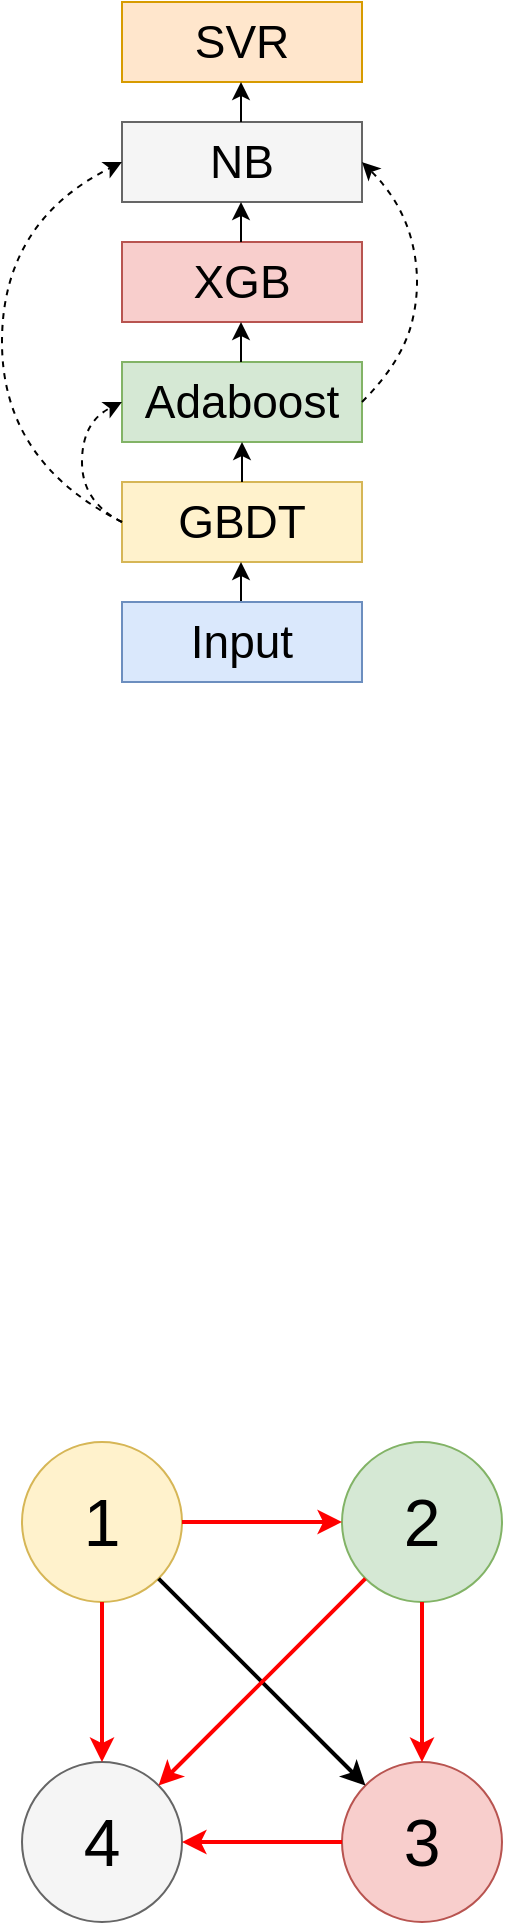 <mxfile version="14.0.3" type="github">
  <diagram id="kgpKYQtTHZ0yAKxKKP6v" name="Page-1">
    <mxGraphModel dx="1260" dy="703" grid="1" gridSize="10" guides="1" tooltips="1" connect="1" arrows="1" fold="1" page="1" pageScale="1" pageWidth="850" pageHeight="1100" math="0" shadow="0">
      <root>
        <mxCell id="0" />
        <mxCell id="1" parent="0" />
        <mxCell id="vWota-20edO6ia-WjHYR-1" value="" style="rounded=0;whiteSpace=wrap;html=1;fillColor=#ffe6cc;strokeColor=#d79b00;" vertex="1" parent="1">
          <mxGeometry x="330" y="80" width="120" height="40" as="geometry" />
        </mxCell>
        <mxCell id="vWota-20edO6ia-WjHYR-3" value="" style="rounded=0;whiteSpace=wrap;html=1;fillColor=#f5f5f5;strokeColor=#666666;fontColor=#333333;" vertex="1" parent="1">
          <mxGeometry x="330" y="140" width="120" height="40" as="geometry" />
        </mxCell>
        <mxCell id="vWota-20edO6ia-WjHYR-4" value="" style="rounded=0;whiteSpace=wrap;html=1;fillColor=#f8cecc;strokeColor=#b85450;" vertex="1" parent="1">
          <mxGeometry x="330" y="200" width="120" height="40" as="geometry" />
        </mxCell>
        <mxCell id="vWota-20edO6ia-WjHYR-5" value="" style="rounded=0;whiteSpace=wrap;html=1;fillColor=#d5e8d4;strokeColor=#82b366;" vertex="1" parent="1">
          <mxGeometry x="330" y="260" width="120" height="40" as="geometry" />
        </mxCell>
        <mxCell id="vWota-20edO6ia-WjHYR-6" value="" style="rounded=0;whiteSpace=wrap;html=1;fillColor=#fff2cc;strokeColor=#d6b656;" vertex="1" parent="1">
          <mxGeometry x="330" y="320" width="120" height="40" as="geometry" />
        </mxCell>
        <mxCell id="vWota-20edO6ia-WjHYR-7" value="" style="endArrow=classic;html=1;exitX=0.5;exitY=0;exitDx=0;exitDy=0;entryX=0.5;entryY=1;entryDx=0;entryDy=0;" edge="1" parent="1" source="vWota-20edO6ia-WjHYR-6" target="vWota-20edO6ia-WjHYR-5">
          <mxGeometry width="50" height="50" relative="1" as="geometry">
            <mxPoint x="400" y="270" as="sourcePoint" />
            <mxPoint x="450" y="220" as="targetPoint" />
          </mxGeometry>
        </mxCell>
        <mxCell id="vWota-20edO6ia-WjHYR-8" value="" style="endArrow=classic;html=1;exitX=0.5;exitY=0;exitDx=0;exitDy=0;entryX=0.5;entryY=1;entryDx=0;entryDy=0;" edge="1" parent="1">
          <mxGeometry width="50" height="50" relative="1" as="geometry">
            <mxPoint x="389.5" y="260" as="sourcePoint" />
            <mxPoint x="389.5" y="240" as="targetPoint" />
          </mxGeometry>
        </mxCell>
        <mxCell id="vWota-20edO6ia-WjHYR-9" value="" style="endArrow=classic;html=1;exitX=0.5;exitY=0;exitDx=0;exitDy=0;entryX=0.5;entryY=1;entryDx=0;entryDy=0;" edge="1" parent="1">
          <mxGeometry width="50" height="50" relative="1" as="geometry">
            <mxPoint x="389.5" y="380" as="sourcePoint" />
            <mxPoint x="389.5" y="360" as="targetPoint" />
          </mxGeometry>
        </mxCell>
        <mxCell id="vWota-20edO6ia-WjHYR-10" value="" style="endArrow=classic;html=1;exitX=0.5;exitY=0;exitDx=0;exitDy=0;entryX=0.5;entryY=1;entryDx=0;entryDy=0;" edge="1" parent="1">
          <mxGeometry width="50" height="50" relative="1" as="geometry">
            <mxPoint x="389.5" y="140" as="sourcePoint" />
            <mxPoint x="389.5" y="120" as="targetPoint" />
          </mxGeometry>
        </mxCell>
        <mxCell id="vWota-20edO6ia-WjHYR-11" value="" style="endArrow=classic;html=1;exitX=0.5;exitY=0;exitDx=0;exitDy=0;entryX=0.5;entryY=1;entryDx=0;entryDy=0;" edge="1" parent="1">
          <mxGeometry width="50" height="50" relative="1" as="geometry">
            <mxPoint x="389.5" y="200" as="sourcePoint" />
            <mxPoint x="389.5" y="180" as="targetPoint" />
          </mxGeometry>
        </mxCell>
        <mxCell id="vWota-20edO6ia-WjHYR-12" value="" style="rounded=0;whiteSpace=wrap;html=1;fillColor=#dae8fc;strokeColor=#6c8ebf;" vertex="1" parent="1">
          <mxGeometry x="330" y="380" width="120" height="40" as="geometry" />
        </mxCell>
        <mxCell id="vWota-20edO6ia-WjHYR-13" value="&lt;font style=&quot;font-size: 23px&quot;&gt;Input&lt;/font&gt;" style="text;html=1;strokeColor=none;fillColor=none;align=center;verticalAlign=middle;whiteSpace=wrap;rounded=0;" vertex="1" parent="1">
          <mxGeometry x="370" y="390" width="40" height="20" as="geometry" />
        </mxCell>
        <mxCell id="vWota-20edO6ia-WjHYR-15" value="&lt;span style=&quot;font-size: 23px&quot;&gt;GBDT&lt;/span&gt;" style="text;html=1;strokeColor=none;fillColor=none;align=center;verticalAlign=middle;whiteSpace=wrap;rounded=0;" vertex="1" parent="1">
          <mxGeometry x="370" y="330" width="40" height="20" as="geometry" />
        </mxCell>
        <mxCell id="vWota-20edO6ia-WjHYR-16" value="&lt;span style=&quot;font-size: 23px&quot;&gt;Adaboost&lt;br&gt;&lt;/span&gt;" style="text;html=1;strokeColor=none;fillColor=none;align=center;verticalAlign=middle;whiteSpace=wrap;rounded=0;" vertex="1" parent="1">
          <mxGeometry x="370" y="270" width="40" height="20" as="geometry" />
        </mxCell>
        <mxCell id="vWota-20edO6ia-WjHYR-19" value="&lt;span style=&quot;font-size: 23px&quot;&gt;XGB&lt;/span&gt;" style="text;html=1;strokeColor=none;fillColor=none;align=center;verticalAlign=middle;whiteSpace=wrap;rounded=0;" vertex="1" parent="1">
          <mxGeometry x="370" y="210" width="40" height="20" as="geometry" />
        </mxCell>
        <mxCell id="vWota-20edO6ia-WjHYR-21" value="&lt;span style=&quot;font-size: 23px&quot;&gt;NB&lt;/span&gt;" style="text;html=1;strokeColor=none;fillColor=none;align=center;verticalAlign=middle;whiteSpace=wrap;rounded=0;" vertex="1" parent="1">
          <mxGeometry x="370" y="150" width="40" height="20" as="geometry" />
        </mxCell>
        <mxCell id="vWota-20edO6ia-WjHYR-22" value="&lt;span style=&quot;font-size: 23px&quot;&gt;SVR&lt;/span&gt;" style="text;html=1;strokeColor=none;fillColor=none;align=center;verticalAlign=middle;whiteSpace=wrap;rounded=0;" vertex="1" parent="1">
          <mxGeometry x="370" y="90" width="40" height="20" as="geometry" />
        </mxCell>
        <mxCell id="vWota-20edO6ia-WjHYR-27" value="" style="curved=1;endArrow=classic;html=1;dashed=1;entryX=0;entryY=0.5;entryDx=0;entryDy=0;exitX=0;exitY=0.5;exitDx=0;exitDy=0;" edge="1" parent="1" source="vWota-20edO6ia-WjHYR-6" target="vWota-20edO6ia-WjHYR-3">
          <mxGeometry width="50" height="50" relative="1" as="geometry">
            <mxPoint x="400" y="290" as="sourcePoint" />
            <mxPoint x="450" y="240" as="targetPoint" />
            <Array as="points">
              <mxPoint x="270" y="310" />
              <mxPoint x="270" y="190" />
            </Array>
          </mxGeometry>
        </mxCell>
        <mxCell id="vWota-20edO6ia-WjHYR-28" value="" style="curved=1;endArrow=classic;html=1;dashed=1;entryX=0;entryY=0.5;entryDx=0;entryDy=0;" edge="1" parent="1" target="vWota-20edO6ia-WjHYR-5">
          <mxGeometry width="50" height="50" relative="1" as="geometry">
            <mxPoint x="330" y="340" as="sourcePoint" />
            <mxPoint x="340" y="170" as="targetPoint" />
            <Array as="points">
              <mxPoint x="310" y="330" />
              <mxPoint x="310" y="290" />
            </Array>
          </mxGeometry>
        </mxCell>
        <mxCell id="vWota-20edO6ia-WjHYR-30" value="" style="curved=1;endArrow=classic;html=1;dashed=1;entryX=1;entryY=0.5;entryDx=0;entryDy=0;exitX=1;exitY=0.5;exitDx=0;exitDy=0;shadow=0;" edge="1" parent="1">
          <mxGeometry width="50" height="50" relative="1" as="geometry">
            <mxPoint x="450" y="280" as="sourcePoint" />
            <mxPoint x="450" y="160" as="targetPoint" />
            <Array as="points">
              <mxPoint x="470" y="260" />
              <mxPoint x="480" y="220" />
              <mxPoint x="470" y="180" />
            </Array>
          </mxGeometry>
        </mxCell>
        <mxCell id="vWota-20edO6ia-WjHYR-31" value="" style="ellipse;whiteSpace=wrap;html=1;aspect=fixed;fillColor=#fff2cc;strokeColor=#d6b656;" vertex="1" parent="1">
          <mxGeometry x="280" y="800" width="80" height="80" as="geometry" />
        </mxCell>
        <mxCell id="vWota-20edO6ia-WjHYR-32" value="" style="ellipse;whiteSpace=wrap;html=1;aspect=fixed;fillColor=#d5e8d4;strokeColor=#82b366;" vertex="1" parent="1">
          <mxGeometry x="440" y="800" width="80" height="80" as="geometry" />
        </mxCell>
        <mxCell id="vWota-20edO6ia-WjHYR-34" value="" style="ellipse;whiteSpace=wrap;html=1;aspect=fixed;fillColor=#f8cecc;strokeColor=#b85450;" vertex="1" parent="1">
          <mxGeometry x="440" y="960" width="80" height="80" as="geometry" />
        </mxCell>
        <mxCell id="vWota-20edO6ia-WjHYR-35" value="" style="ellipse;whiteSpace=wrap;html=1;aspect=fixed;fillColor=#f5f5f5;strokeColor=#666666;fontColor=#333333;" vertex="1" parent="1">
          <mxGeometry x="280" y="960" width="80" height="80" as="geometry" />
        </mxCell>
        <mxCell id="vWota-20edO6ia-WjHYR-36" value="" style="endArrow=classic;html=1;shadow=0;exitX=1;exitY=1;exitDx=0;exitDy=0;entryX=0;entryY=0;entryDx=0;entryDy=0;strokeWidth=2;" edge="1" parent="1" source="vWota-20edO6ia-WjHYR-31" target="vWota-20edO6ia-WjHYR-34">
          <mxGeometry width="50" height="50" relative="1" as="geometry">
            <mxPoint x="500" y="960" as="sourcePoint" />
            <mxPoint x="550" y="910" as="targetPoint" />
          </mxGeometry>
        </mxCell>
        <mxCell id="vWota-20edO6ia-WjHYR-37" value="" style="endArrow=classic;html=1;shadow=0;strokeColor=#FF0000;strokeWidth=2;exitX=1;exitY=0.5;exitDx=0;exitDy=0;entryX=0;entryY=0.5;entryDx=0;entryDy=0;" edge="1" parent="1" source="vWota-20edO6ia-WjHYR-31" target="vWota-20edO6ia-WjHYR-32">
          <mxGeometry width="50" height="50" relative="1" as="geometry">
            <mxPoint x="500" y="930" as="sourcePoint" />
            <mxPoint x="550" y="880" as="targetPoint" />
          </mxGeometry>
        </mxCell>
        <mxCell id="vWota-20edO6ia-WjHYR-38" value="" style="endArrow=classic;html=1;shadow=0;strokeColor=#FF0000;strokeWidth=2;exitX=0.5;exitY=1;exitDx=0;exitDy=0;entryX=0.5;entryY=0;entryDx=0;entryDy=0;" edge="1" parent="1" source="vWota-20edO6ia-WjHYR-31" target="vWota-20edO6ia-WjHYR-35">
          <mxGeometry width="50" height="50" relative="1" as="geometry">
            <mxPoint x="500" y="930" as="sourcePoint" />
            <mxPoint x="550" y="880" as="targetPoint" />
          </mxGeometry>
        </mxCell>
        <mxCell id="vWota-20edO6ia-WjHYR-39" value="" style="endArrow=classic;html=1;shadow=0;strokeColor=#FF0000;strokeWidth=2;exitX=0;exitY=1;exitDx=0;exitDy=0;entryX=1;entryY=0;entryDx=0;entryDy=0;" edge="1" parent="1" source="vWota-20edO6ia-WjHYR-32" target="vWota-20edO6ia-WjHYR-35">
          <mxGeometry width="50" height="50" relative="1" as="geometry">
            <mxPoint x="500" y="1020" as="sourcePoint" />
            <mxPoint x="550" y="970" as="targetPoint" />
          </mxGeometry>
        </mxCell>
        <mxCell id="vWota-20edO6ia-WjHYR-40" value="" style="endArrow=classic;html=1;shadow=0;strokeColor=#FF0000;strokeWidth=2;exitX=0.5;exitY=1;exitDx=0;exitDy=0;entryX=0.5;entryY=0;entryDx=0;entryDy=0;" edge="1" parent="1" source="vWota-20edO6ia-WjHYR-32" target="vWota-20edO6ia-WjHYR-34">
          <mxGeometry width="50" height="50" relative="1" as="geometry">
            <mxPoint x="500" y="960" as="sourcePoint" />
            <mxPoint x="550" y="910" as="targetPoint" />
          </mxGeometry>
        </mxCell>
        <mxCell id="vWota-20edO6ia-WjHYR-41" value="" style="endArrow=classic;html=1;shadow=0;strokeColor=#FF0000;strokeWidth=2;exitX=0;exitY=0.5;exitDx=0;exitDy=0;entryX=1;entryY=0.5;entryDx=0;entryDy=0;" edge="1" parent="1" source="vWota-20edO6ia-WjHYR-34" target="vWota-20edO6ia-WjHYR-35">
          <mxGeometry width="50" height="50" relative="1" as="geometry">
            <mxPoint x="501.716" y="878.284" as="sourcePoint" />
            <mxPoint x="358.284" y="1021.716" as="targetPoint" />
          </mxGeometry>
        </mxCell>
        <mxCell id="vWota-20edO6ia-WjHYR-42" value="&lt;font style=&quot;font-size: 33px&quot;&gt;1&lt;/font&gt;" style="text;html=1;strokeColor=none;fillColor=none;align=center;verticalAlign=middle;whiteSpace=wrap;rounded=0;" vertex="1" parent="1">
          <mxGeometry x="300" y="830" width="40" height="20" as="geometry" />
        </mxCell>
        <mxCell id="vWota-20edO6ia-WjHYR-45" value="&lt;font style=&quot;font-size: 33px&quot;&gt;4&lt;/font&gt;" style="text;html=1;strokeColor=none;fillColor=none;align=center;verticalAlign=middle;whiteSpace=wrap;rounded=0;" vertex="1" parent="1">
          <mxGeometry x="300" y="990" width="40" height="20" as="geometry" />
        </mxCell>
        <mxCell id="vWota-20edO6ia-WjHYR-46" value="&lt;font style=&quot;font-size: 33px&quot;&gt;3&lt;/font&gt;" style="text;html=1;strokeColor=none;fillColor=none;align=center;verticalAlign=middle;whiteSpace=wrap;rounded=0;" vertex="1" parent="1">
          <mxGeometry x="460" y="990" width="40" height="20" as="geometry" />
        </mxCell>
        <mxCell id="vWota-20edO6ia-WjHYR-47" value="&lt;font style=&quot;font-size: 33px&quot;&gt;2&lt;/font&gt;" style="text;html=1;strokeColor=none;fillColor=none;align=center;verticalAlign=middle;whiteSpace=wrap;rounded=0;" vertex="1" parent="1">
          <mxGeometry x="460" y="830" width="40" height="20" as="geometry" />
        </mxCell>
      </root>
    </mxGraphModel>
  </diagram>
</mxfile>

